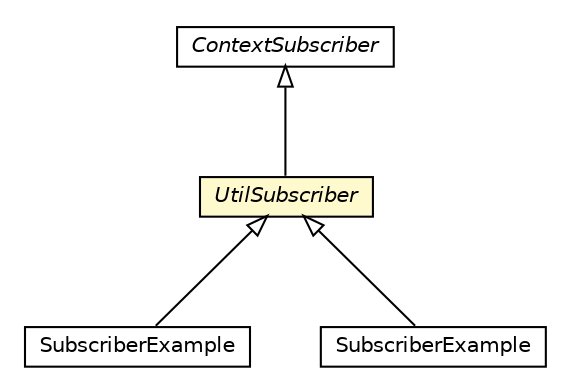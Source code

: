 #!/usr/local/bin/dot
#
# Class diagram 
# Generated by UMLGraph version R5_6-24-gf6e263 (http://www.umlgraph.org/)
#

digraph G {
	edge [fontname="Helvetica",fontsize=10,labelfontname="Helvetica",labelfontsize=10];
	node [fontname="Helvetica",fontsize=10,shape=plaintext];
	nodesep=0.25;
	ranksep=0.5;
	// org.universAAL.middleware.context.ContextSubscriber
	c8494438 [label=<<table title="org.universAAL.middleware.context.ContextSubscriber" border="0" cellborder="1" cellspacing="0" cellpadding="2" port="p" href="../../../../middleware/context/ContextSubscriber.html">
		<tr><td><table border="0" cellspacing="0" cellpadding="1">
<tr><td align="center" balign="center"><font face="Helvetica-Oblique"> ContextSubscriber </font></td></tr>
		</table></td></tr>
		</table>>, URL="../../../../middleware/context/ContextSubscriber.html", fontname="Helvetica", fontcolor="black", fontsize=10.0];
	// org.universAAL.support.utils.context.mid.UtilSubscriber
	c8494870 [label=<<table title="org.universAAL.support.utils.context.mid.UtilSubscriber" border="0" cellborder="1" cellspacing="0" cellpadding="2" port="p" bgcolor="lemonChiffon" href="./UtilSubscriber.html">
		<tr><td><table border="0" cellspacing="0" cellpadding="1">
<tr><td align="center" balign="center"><font face="Helvetica-Oblique"> UtilSubscriber </font></td></tr>
		</table></td></tr>
		</table>>, URL="./UtilSubscriber.html", fontname="Helvetica", fontcolor="black", fontsize=10.0];
	// org.universAAL.samples.utils.client.SubscriberExample
	c8496559 [label=<<table title="org.universAAL.samples.utils.client.SubscriberExample" border="0" cellborder="1" cellspacing="0" cellpadding="2" port="p" href="../../../../samples/utils/client/SubscriberExample.html">
		<tr><td><table border="0" cellspacing="0" cellpadding="1">
<tr><td align="center" balign="center"> SubscriberExample </td></tr>
		</table></td></tr>
		</table>>, URL="../../../../samples/utils/client/SubscriberExample.html", fontname="Helvetica", fontcolor="black", fontsize=10.0];
	// org.universAAL.samples.utils.app.SubscriberExample
	c8496563 [label=<<table title="org.universAAL.samples.utils.app.SubscriberExample" border="0" cellborder="1" cellspacing="0" cellpadding="2" port="p" href="../../../../samples/utils/app/SubscriberExample.html">
		<tr><td><table border="0" cellspacing="0" cellpadding="1">
<tr><td align="center" balign="center"> SubscriberExample </td></tr>
		</table></td></tr>
		</table>>, URL="../../../../samples/utils/app/SubscriberExample.html", fontname="Helvetica", fontcolor="black", fontsize=10.0];
	//org.universAAL.support.utils.context.mid.UtilSubscriber extends org.universAAL.middleware.context.ContextSubscriber
	c8494438:p -> c8494870:p [dir=back,arrowtail=empty];
	//org.universAAL.samples.utils.client.SubscriberExample extends org.universAAL.support.utils.context.mid.UtilSubscriber
	c8494870:p -> c8496559:p [dir=back,arrowtail=empty];
	//org.universAAL.samples.utils.app.SubscriberExample extends org.universAAL.support.utils.context.mid.UtilSubscriber
	c8494870:p -> c8496563:p [dir=back,arrowtail=empty];
}

